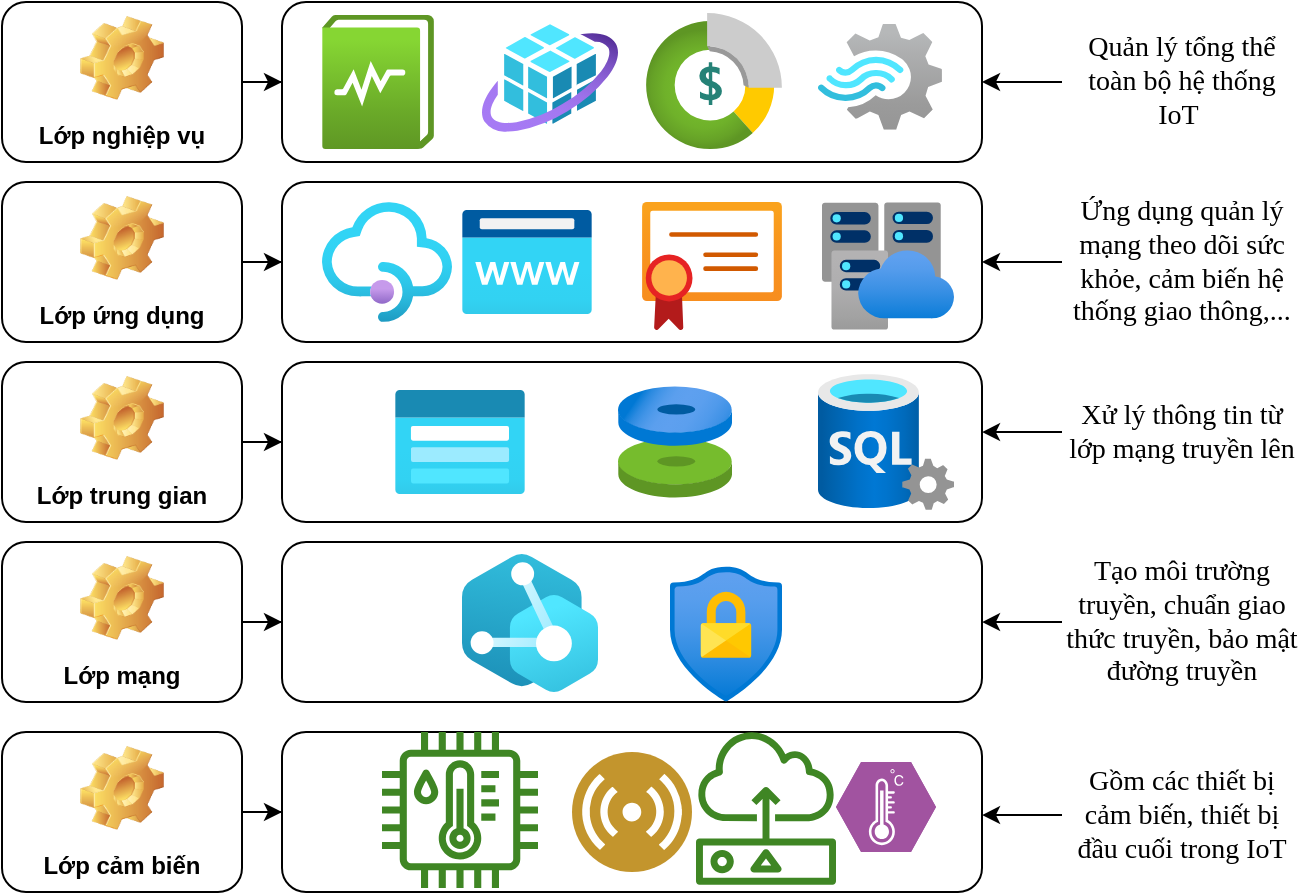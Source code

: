 <mxfile version="20.0.1" type="github">
  <diagram name="Page-1" id="74e2e168-ea6b-b213-b513-2b3c1d86103e">
    <mxGraphModel dx="1333" dy="577" grid="1" gridSize="10" guides="1" tooltips="1" connect="1" arrows="1" fold="1" page="1" pageScale="1" pageWidth="1100" pageHeight="850" background="none" math="0" shadow="0">
      <root>
        <mxCell id="0" />
        <mxCell id="1" parent="0" />
        <mxCell id="4uQNx70Xx_RuzJzwthJp-14" value="" style="edgeStyle=orthogonalEdgeStyle;rounded=0;orthogonalLoop=1;jettySize=auto;html=1;" edge="1" parent="1" source="4uQNx70Xx_RuzJzwthJp-3" target="4uQNx70Xx_RuzJzwthJp-13">
          <mxGeometry relative="1" as="geometry" />
        </mxCell>
        <mxCell id="4uQNx70Xx_RuzJzwthJp-3" value="Lớp ứng dụng" style="label;whiteSpace=wrap;html=1;align=center;verticalAlign=bottom;spacingLeft=0;spacingBottom=4;imageAlign=center;imageVerticalAlign=top;image=img/clipart/Gear_128x128.png" vertex="1" parent="1">
          <mxGeometry x="60" y="110" width="120" height="80" as="geometry" />
        </mxCell>
        <mxCell id="4uQNx70Xx_RuzJzwthJp-11" value="" style="edgeStyle=orthogonalEdgeStyle;rounded=0;orthogonalLoop=1;jettySize=auto;html=1;" edge="1" parent="1" source="4uQNx70Xx_RuzJzwthJp-4" target="4uQNx70Xx_RuzJzwthJp-10">
          <mxGeometry relative="1" as="geometry" />
        </mxCell>
        <mxCell id="4uQNx70Xx_RuzJzwthJp-4" value="Lớp nghiệp vụ" style="label;whiteSpace=wrap;html=1;align=center;verticalAlign=bottom;spacingLeft=0;spacingBottom=4;imageAlign=center;imageVerticalAlign=top;image=img/clipart/Gear_128x128.png" vertex="1" parent="1">
          <mxGeometry x="60" y="20" width="120" height="80" as="geometry" />
        </mxCell>
        <mxCell id="4uQNx70Xx_RuzJzwthJp-20" value="" style="edgeStyle=orthogonalEdgeStyle;rounded=0;orthogonalLoop=1;jettySize=auto;html=1;" edge="1" parent="1" source="4uQNx70Xx_RuzJzwthJp-5" target="4uQNx70Xx_RuzJzwthJp-19">
          <mxGeometry relative="1" as="geometry" />
        </mxCell>
        <mxCell id="4uQNx70Xx_RuzJzwthJp-5" value="Lớp trung gian" style="label;whiteSpace=wrap;html=1;align=center;verticalAlign=bottom;spacingLeft=0;spacingBottom=4;imageAlign=center;imageVerticalAlign=top;image=img/clipart/Gear_128x128.png" vertex="1" parent="1">
          <mxGeometry x="60" y="200" width="120" height="80" as="geometry" />
        </mxCell>
        <mxCell id="4uQNx70Xx_RuzJzwthJp-27" value="" style="edgeStyle=orthogonalEdgeStyle;rounded=0;orthogonalLoop=1;jettySize=auto;html=1;" edge="1" parent="1" source="4uQNx70Xx_RuzJzwthJp-7" target="4uQNx70Xx_RuzJzwthJp-26">
          <mxGeometry relative="1" as="geometry" />
        </mxCell>
        <mxCell id="4uQNx70Xx_RuzJzwthJp-7" value="Lớp mạng" style="label;whiteSpace=wrap;html=1;align=center;verticalAlign=bottom;spacingLeft=0;spacingBottom=4;imageAlign=center;imageVerticalAlign=top;image=img/clipart/Gear_128x128.png" vertex="1" parent="1">
          <mxGeometry x="60" y="290" width="120" height="80" as="geometry" />
        </mxCell>
        <mxCell id="4uQNx70Xx_RuzJzwthJp-32" value="" style="edgeStyle=orthogonalEdgeStyle;rounded=0;orthogonalLoop=1;jettySize=auto;html=1;" edge="1" parent="1" source="4uQNx70Xx_RuzJzwthJp-9" target="4uQNx70Xx_RuzJzwthJp-31">
          <mxGeometry relative="1" as="geometry" />
        </mxCell>
        <mxCell id="4uQNx70Xx_RuzJzwthJp-9" value="Lớp cảm biến" style="label;whiteSpace=wrap;html=1;align=center;verticalAlign=bottom;spacingLeft=0;spacingBottom=4;imageAlign=center;imageVerticalAlign=top;image=img/clipart/Gear_128x128.png" vertex="1" parent="1">
          <mxGeometry x="60" y="385" width="120" height="80" as="geometry" />
        </mxCell>
        <mxCell id="4uQNx70Xx_RuzJzwthJp-10" value="" style="whiteSpace=wrap;html=1;verticalAlign=bottom;fontStyle=1;spacing=2;spacingLeft=0;rounded=1;spacingBottom=4;" vertex="1" parent="1">
          <mxGeometry x="200" y="20" width="350" height="80" as="geometry" />
        </mxCell>
        <mxCell id="4uQNx70Xx_RuzJzwthJp-13" value="" style="whiteSpace=wrap;html=1;verticalAlign=bottom;fontStyle=1;spacing=2;spacingLeft=0;rounded=1;spacingBottom=4;" vertex="1" parent="1">
          <mxGeometry x="200" y="110" width="350" height="80" as="geometry" />
        </mxCell>
        <mxCell id="4uQNx70Xx_RuzJzwthJp-15" value="" style="aspect=fixed;html=1;points=[];align=center;image;fontSize=12;image=img/lib/azure2/app_services/API_Management_Services.svg;" vertex="1" parent="1">
          <mxGeometry x="220" y="120" width="65" height="60" as="geometry" />
        </mxCell>
        <mxCell id="4uQNx70Xx_RuzJzwthJp-16" value="" style="aspect=fixed;html=1;points=[];align=center;image;fontSize=12;image=img/lib/azure2/app_services/App_Service_Domains.svg;" vertex="1" parent="1">
          <mxGeometry x="290" y="124" width="65" height="52" as="geometry" />
        </mxCell>
        <mxCell id="4uQNx70Xx_RuzJzwthJp-17" value="" style="aspect=fixed;html=1;points=[];align=center;image;fontSize=12;image=img/lib/azure2/app_services/App_Service_Certificates.svg;" vertex="1" parent="1">
          <mxGeometry x="380" y="120" width="70" height="64" as="geometry" />
        </mxCell>
        <mxCell id="4uQNx70Xx_RuzJzwthJp-19" value="" style="whiteSpace=wrap;html=1;verticalAlign=bottom;fontStyle=1;spacing=2;spacingLeft=0;rounded=1;spacingBottom=4;" vertex="1" parent="1">
          <mxGeometry x="200" y="200" width="350" height="80" as="geometry" />
        </mxCell>
        <mxCell id="4uQNx70Xx_RuzJzwthJp-21" value="" style="aspect=fixed;html=1;points=[];align=center;image;fontSize=12;image=img/lib/azure2/databases/SQL_Server.svg;" vertex="1" parent="1">
          <mxGeometry x="468" y="206" width="68" height="68" as="geometry" />
        </mxCell>
        <mxCell id="4uQNx70Xx_RuzJzwthJp-22" value="" style="aspect=fixed;html=1;points=[];align=center;image;fontSize=12;image=img/lib/azure2/compute/Disks.svg;" vertex="1" parent="1">
          <mxGeometry x="368" y="212" width="57.0" height="56.0" as="geometry" />
        </mxCell>
        <mxCell id="4uQNx70Xx_RuzJzwthJp-23" value="" style="aspect=fixed;html=1;points=[];align=center;image;fontSize=12;image=img/lib/azure2/databases/Virtual_Clusters.svg;" vertex="1" parent="1">
          <mxGeometry x="470" y="120" width="66" height="64" as="geometry" />
        </mxCell>
        <mxCell id="4uQNx70Xx_RuzJzwthJp-26" value="" style="whiteSpace=wrap;html=1;verticalAlign=bottom;fontStyle=1;spacing=2;spacingLeft=0;rounded=1;spacingBottom=4;" vertex="1" parent="1">
          <mxGeometry x="200" y="290" width="350" height="80" as="geometry" />
        </mxCell>
        <mxCell id="4uQNx70Xx_RuzJzwthJp-28" value="" style="aspect=fixed;html=1;points=[];align=center;image;fontSize=12;image=img/lib/azure2/security/Conditional_Access.svg;" vertex="1" parent="1">
          <mxGeometry x="394" y="302" width="56.0" height="68" as="geometry" />
        </mxCell>
        <mxCell id="4uQNx70Xx_RuzJzwthJp-29" value="" style="aspect=fixed;html=1;points=[];align=center;image;fontSize=12;image=img/lib/azure2/internet_of_things/Digital_Twins.svg;" vertex="1" parent="1">
          <mxGeometry x="290" y="296" width="68" height="69" as="geometry" />
        </mxCell>
        <mxCell id="4uQNx70Xx_RuzJzwthJp-31" value="" style="whiteSpace=wrap;html=1;verticalAlign=bottom;fontStyle=1;spacing=2;spacingLeft=0;rounded=1;spacingBottom=4;" vertex="1" parent="1">
          <mxGeometry x="200" y="385" width="350" height="80" as="geometry" />
        </mxCell>
        <mxCell id="4uQNx70Xx_RuzJzwthJp-38" value="" style="verticalLabelPosition=bottom;sketch=0;html=1;fillColor=#A153A0;strokeColor=#ffffff;verticalAlign=top;align=center;points=[[0,0.5,0],[0.125,0.25,0],[0.25,0,0],[0.5,0,0],[0.75,0,0],[0.875,0.25,0],[1,0.5,0],[0.875,0.75,0],[0.75,1,0],[0.5,1,0],[0.125,0.75,0]];pointerEvents=1;shape=mxgraph.cisco_safe.compositeIcon;bgIcon=mxgraph.cisco_safe.design.blank_device;resIcon=mxgraph.cisco_safe.design.sensor;" vertex="1" parent="1">
          <mxGeometry x="477" y="400" width="50" height="45" as="geometry" />
        </mxCell>
        <mxCell id="4uQNx70Xx_RuzJzwthJp-39" value="" style="aspect=fixed;perimeter=ellipsePerimeter;html=1;align=center;shadow=0;dashed=0;fontColor=#4277BB;labelBackgroundColor=#ffffff;fontSize=12;spacingTop=3;image;image=img/lib/ibm/users/sensor.svg;" vertex="1" parent="1">
          <mxGeometry x="345" y="395" width="60" height="60" as="geometry" />
        </mxCell>
        <mxCell id="4uQNx70Xx_RuzJzwthJp-40" value="" style="sketch=0;outlineConnect=0;fontColor=#232F3E;gradientColor=none;fillColor=#3F8624;strokeColor=none;dashed=0;verticalLabelPosition=bottom;verticalAlign=top;align=center;html=1;fontSize=12;fontStyle=0;aspect=fixed;pointerEvents=1;shape=mxgraph.aws4.iot_thing_temperature_humidity_sensor;" vertex="1" parent="1">
          <mxGeometry x="250" y="385" width="78" height="78" as="geometry" />
        </mxCell>
        <mxCell id="4uQNx70Xx_RuzJzwthJp-41" value="" style="sketch=0;outlineConnect=0;fontColor=#232F3E;gradientColor=none;fillColor=#3F8624;strokeColor=none;dashed=0;verticalLabelPosition=bottom;verticalAlign=top;align=center;html=1;fontSize=12;fontStyle=0;aspect=fixed;pointerEvents=1;shape=mxgraph.aws4.sensor;" vertex="1" parent="1">
          <mxGeometry x="407" y="383.5" width="70" height="78" as="geometry" />
        </mxCell>
        <mxCell id="4uQNx70Xx_RuzJzwthJp-42" value="" style="aspect=fixed;html=1;points=[];align=center;image;fontSize=12;image=img/lib/azure2/analytics/Stream_Analytics_Jobs.svg;" vertex="1" parent="1">
          <mxGeometry x="468" y="31" width="62" height="52.88" as="geometry" />
        </mxCell>
        <mxCell id="4uQNx70Xx_RuzJzwthJp-44" value="" style="aspect=fixed;html=1;points=[];align=center;image;fontSize=12;image=img/lib/azure2/management_governance/Diagnostics_Settings.svg;" vertex="1" parent="1">
          <mxGeometry x="220" y="26.5" width="56.0" height="67" as="geometry" />
        </mxCell>
        <mxCell id="4uQNx70Xx_RuzJzwthJp-45" value="" style="aspect=fixed;html=1;points=[];align=center;image;fontSize=12;image=img/lib/azure2/management_governance/Cost_Management_and_Billing.svg;" vertex="1" parent="1">
          <mxGeometry x="382" y="25.5" width="68" height="68" as="geometry" />
        </mxCell>
        <mxCell id="4uQNx70Xx_RuzJzwthJp-46" value="" style="aspect=fixed;html=1;points=[];align=center;image;fontSize=12;image=img/lib/azure2/management_governance/Managed_Applications_Center.svg;" vertex="1" parent="1">
          <mxGeometry x="300" y="31" width="68" height="54" as="geometry" />
        </mxCell>
        <mxCell id="4uQNx70Xx_RuzJzwthJp-47" value="" style="aspect=fixed;html=1;points=[];align=center;image;fontSize=12;image=img/lib/azure2/storage/Storage_Accounts_Classic.svg;" vertex="1" parent="1">
          <mxGeometry x="256.5" y="214" width="65" height="52" as="geometry" />
        </mxCell>
        <mxCell id="4uQNx70Xx_RuzJzwthJp-54" value="" style="edgeStyle=orthogonalEdgeStyle;rounded=0;orthogonalLoop=1;jettySize=auto;html=1;fontFamily=Times New Roman;fontSize=14;entryX=1;entryY=0.5;entryDx=0;entryDy=0;" edge="1" parent="1" source="4uQNx70Xx_RuzJzwthJp-53" target="4uQNx70Xx_RuzJzwthJp-13">
          <mxGeometry relative="1" as="geometry">
            <mxPoint x="560" y="152" as="targetPoint" />
          </mxGeometry>
        </mxCell>
        <mxCell id="4uQNx70Xx_RuzJzwthJp-53" value="&lt;font style=&quot;font-size: 14px;&quot; face=&quot;Times New Roman&quot;&gt;Ứng dụng quản lý mạng theo dõi sức khỏe, cảm biến hệ thống giao thông,...&lt;/font&gt;" style="text;html=1;strokeColor=none;fillColor=none;align=center;verticalAlign=middle;whiteSpace=wrap;rounded=0;" vertex="1" parent="1">
          <mxGeometry x="590" y="115" width="120" height="70" as="geometry" />
        </mxCell>
        <mxCell id="4uQNx70Xx_RuzJzwthJp-57" value="" style="edgeStyle=orthogonalEdgeStyle;rounded=0;orthogonalLoop=1;jettySize=auto;html=1;fontFamily=Times New Roman;fontSize=14;" edge="1" parent="1" source="4uQNx70Xx_RuzJzwthJp-55">
          <mxGeometry relative="1" as="geometry">
            <mxPoint x="550" y="60" as="targetPoint" />
          </mxGeometry>
        </mxCell>
        <mxCell id="4uQNx70Xx_RuzJzwthJp-55" value="&lt;span&gt;&lt;font face=&quot;Times New Roman&quot; style=&quot;font-size: 14px;&quot;&gt;Quản lý tổng thể toàn bộ hệ thống IoT&amp;nbsp;&lt;/font&gt;&lt;/span&gt;" style="text;html=1;strokeColor=none;fillColor=none;align=center;verticalAlign=middle;whiteSpace=wrap;rounded=0;" vertex="1" parent="1">
          <mxGeometry x="590" y="20" width="120" height="80" as="geometry" />
        </mxCell>
        <mxCell id="4uQNx70Xx_RuzJzwthJp-59" value="" style="edgeStyle=orthogonalEdgeStyle;rounded=0;orthogonalLoop=1;jettySize=auto;html=1;fontFamily=Times New Roman;fontSize=14;entryX=1;entryY=0.438;entryDx=0;entryDy=0;entryPerimeter=0;" edge="1" parent="1" source="4uQNx70Xx_RuzJzwthJp-58" target="4uQNx70Xx_RuzJzwthJp-19">
          <mxGeometry relative="1" as="geometry" />
        </mxCell>
        <mxCell id="4uQNx70Xx_RuzJzwthJp-58" value="&lt;font style=&quot;font-size: 14px;&quot; face=&quot;Times New Roman&quot;&gt;Xử lý thông tin từ lớp mạng truyền lên&lt;/font&gt;" style="text;html=1;strokeColor=none;fillColor=none;align=center;verticalAlign=middle;whiteSpace=wrap;rounded=0;" vertex="1" parent="1">
          <mxGeometry x="590" y="200" width="120" height="70" as="geometry" />
        </mxCell>
        <mxCell id="4uQNx70Xx_RuzJzwthJp-61" value="&lt;font style=&quot;font-size: 14px;&quot; face=&quot;Times New Roman&quot;&gt;Tạo môi trường truyền, chuẩn giao thức truyền, bảo mật đường truyền&lt;/font&gt;" style="text;html=1;strokeColor=none;fillColor=none;align=center;verticalAlign=middle;whiteSpace=wrap;rounded=0;" vertex="1" parent="1">
          <mxGeometry x="590" y="295" width="120" height="70" as="geometry" />
        </mxCell>
        <mxCell id="4uQNx70Xx_RuzJzwthJp-62" value="" style="edgeStyle=orthogonalEdgeStyle;rounded=0;orthogonalLoop=1;jettySize=auto;html=1;fontFamily=Times New Roman;fontSize=14;entryX=1;entryY=0.438;entryDx=0;entryDy=0;entryPerimeter=0;" edge="1" source="4uQNx70Xx_RuzJzwthJp-61" parent="1">
          <mxGeometry relative="1" as="geometry">
            <mxPoint x="550" y="330.04" as="targetPoint" />
          </mxGeometry>
        </mxCell>
        <mxCell id="4uQNx70Xx_RuzJzwthJp-63" value="" style="edgeStyle=orthogonalEdgeStyle;rounded=0;orthogonalLoop=1;jettySize=auto;html=1;fontFamily=Times New Roman;fontSize=14;entryX=1;entryY=0.438;entryDx=0;entryDy=0;entryPerimeter=0;" edge="1" source="4uQNx70Xx_RuzJzwthJp-64" parent="1">
          <mxGeometry relative="1" as="geometry">
            <mxPoint x="550" y="426.54" as="targetPoint" />
          </mxGeometry>
        </mxCell>
        <mxCell id="4uQNx70Xx_RuzJzwthJp-64" value="&lt;font style=&quot;font-size: 14px;&quot; face=&quot;Times New Roman&quot;&gt;Gồm các thiết bị cảm biến, thiết bị đầu cuối trong IoT&lt;/font&gt;" style="text;html=1;strokeColor=none;fillColor=none;align=center;verticalAlign=middle;whiteSpace=wrap;rounded=0;" vertex="1" parent="1">
          <mxGeometry x="590" y="391.5" width="120" height="70" as="geometry" />
        </mxCell>
      </root>
    </mxGraphModel>
  </diagram>
</mxfile>

